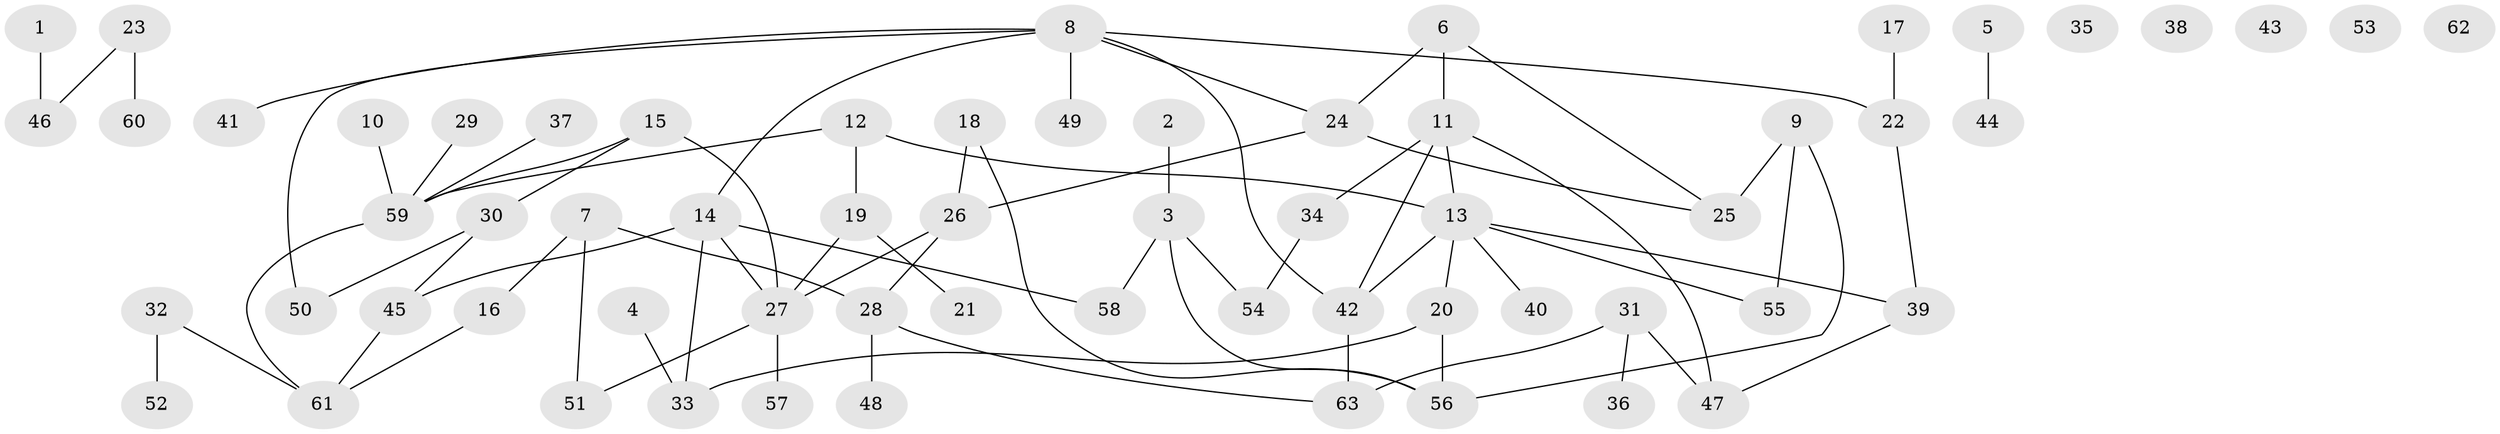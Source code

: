 // coarse degree distribution, {3: 0.3076923076923077, 8: 0.02564102564102564, 1: 0.3076923076923077, 5: 0.07692307692307693, 7: 0.02564102564102564, 2: 0.1282051282051282, 4: 0.10256410256410256, 6: 0.02564102564102564}
// Generated by graph-tools (version 1.1) at 2025/35/03/04/25 23:35:51]
// undirected, 63 vertices, 76 edges
graph export_dot {
  node [color=gray90,style=filled];
  1;
  2;
  3;
  4;
  5;
  6;
  7;
  8;
  9;
  10;
  11;
  12;
  13;
  14;
  15;
  16;
  17;
  18;
  19;
  20;
  21;
  22;
  23;
  24;
  25;
  26;
  27;
  28;
  29;
  30;
  31;
  32;
  33;
  34;
  35;
  36;
  37;
  38;
  39;
  40;
  41;
  42;
  43;
  44;
  45;
  46;
  47;
  48;
  49;
  50;
  51;
  52;
  53;
  54;
  55;
  56;
  57;
  58;
  59;
  60;
  61;
  62;
  63;
  1 -- 46;
  2 -- 3;
  3 -- 54;
  3 -- 56;
  3 -- 58;
  4 -- 33;
  5 -- 44;
  6 -- 11;
  6 -- 24;
  6 -- 25;
  7 -- 16;
  7 -- 28;
  7 -- 51;
  8 -- 14;
  8 -- 22;
  8 -- 24;
  8 -- 41;
  8 -- 42;
  8 -- 49;
  8 -- 50;
  9 -- 25;
  9 -- 55;
  9 -- 56;
  10 -- 59;
  11 -- 13;
  11 -- 34;
  11 -- 42;
  11 -- 47;
  12 -- 13;
  12 -- 19;
  12 -- 59;
  13 -- 20;
  13 -- 39;
  13 -- 40;
  13 -- 42;
  13 -- 55;
  14 -- 27;
  14 -- 33;
  14 -- 45;
  14 -- 58;
  15 -- 27;
  15 -- 30;
  15 -- 59;
  16 -- 61;
  17 -- 22;
  18 -- 26;
  18 -- 56;
  19 -- 21;
  19 -- 27;
  20 -- 33;
  20 -- 56;
  22 -- 39;
  23 -- 46;
  23 -- 60;
  24 -- 25;
  24 -- 26;
  26 -- 27;
  26 -- 28;
  27 -- 51;
  27 -- 57;
  28 -- 48;
  28 -- 63;
  29 -- 59;
  30 -- 45;
  30 -- 50;
  31 -- 36;
  31 -- 47;
  31 -- 63;
  32 -- 52;
  32 -- 61;
  34 -- 54;
  37 -- 59;
  39 -- 47;
  42 -- 63;
  45 -- 61;
  59 -- 61;
}
